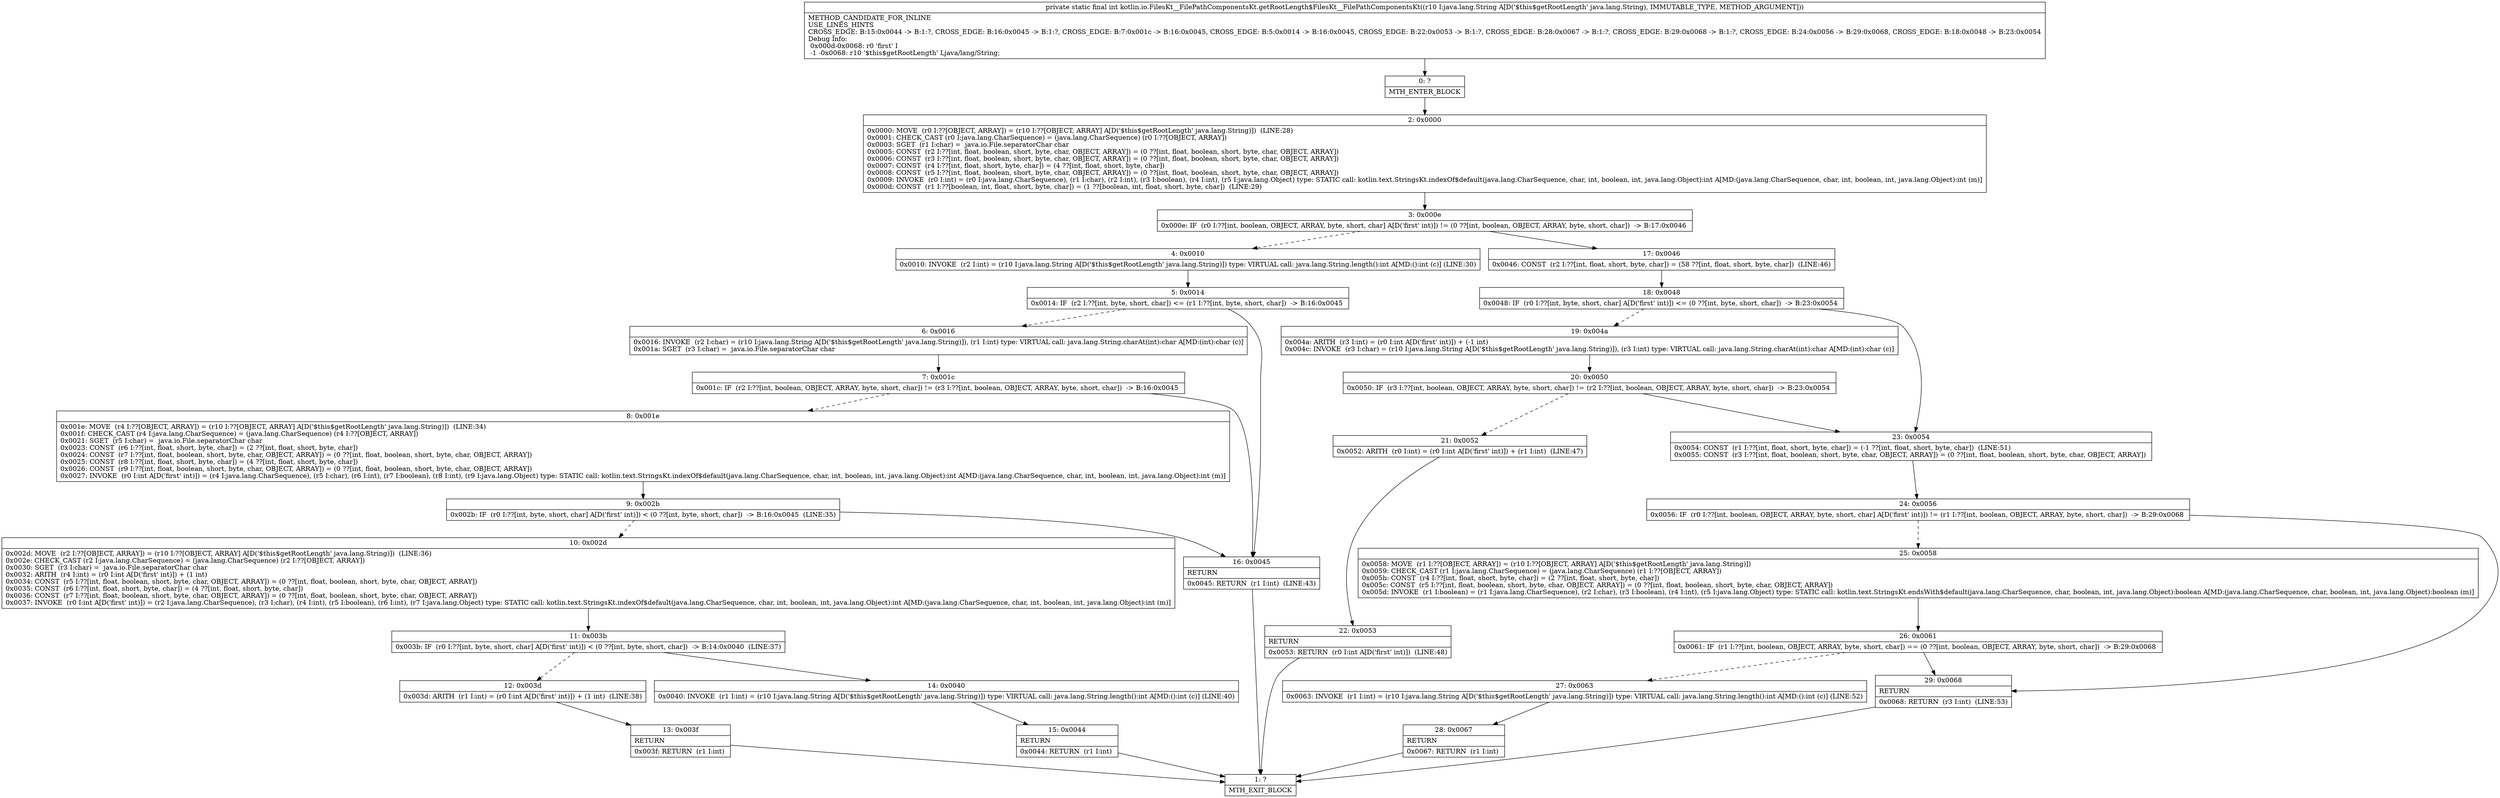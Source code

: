 digraph "CFG forkotlin.io.FilesKt__FilePathComponentsKt.getRootLength$FilesKt__FilePathComponentsKt(Ljava\/lang\/String;)I" {
Node_0 [shape=record,label="{0\:\ ?|MTH_ENTER_BLOCK\l}"];
Node_2 [shape=record,label="{2\:\ 0x0000|0x0000: MOVE  (r0 I:??[OBJECT, ARRAY]) = (r10 I:??[OBJECT, ARRAY] A[D('$this$getRootLength' java.lang.String)])  (LINE:28)\l0x0001: CHECK_CAST (r0 I:java.lang.CharSequence) = (java.lang.CharSequence) (r0 I:??[OBJECT, ARRAY]) \l0x0003: SGET  (r1 I:char) =  java.io.File.separatorChar char \l0x0005: CONST  (r2 I:??[int, float, boolean, short, byte, char, OBJECT, ARRAY]) = (0 ??[int, float, boolean, short, byte, char, OBJECT, ARRAY]) \l0x0006: CONST  (r3 I:??[int, float, boolean, short, byte, char, OBJECT, ARRAY]) = (0 ??[int, float, boolean, short, byte, char, OBJECT, ARRAY]) \l0x0007: CONST  (r4 I:??[int, float, short, byte, char]) = (4 ??[int, float, short, byte, char]) \l0x0008: CONST  (r5 I:??[int, float, boolean, short, byte, char, OBJECT, ARRAY]) = (0 ??[int, float, boolean, short, byte, char, OBJECT, ARRAY]) \l0x0009: INVOKE  (r0 I:int) = (r0 I:java.lang.CharSequence), (r1 I:char), (r2 I:int), (r3 I:boolean), (r4 I:int), (r5 I:java.lang.Object) type: STATIC call: kotlin.text.StringsKt.indexOf$default(java.lang.CharSequence, char, int, boolean, int, java.lang.Object):int A[MD:(java.lang.CharSequence, char, int, boolean, int, java.lang.Object):int (m)]\l0x000d: CONST  (r1 I:??[boolean, int, float, short, byte, char]) = (1 ??[boolean, int, float, short, byte, char])  (LINE:29)\l}"];
Node_3 [shape=record,label="{3\:\ 0x000e|0x000e: IF  (r0 I:??[int, boolean, OBJECT, ARRAY, byte, short, char] A[D('first' int)]) != (0 ??[int, boolean, OBJECT, ARRAY, byte, short, char])  \-\> B:17:0x0046 \l}"];
Node_4 [shape=record,label="{4\:\ 0x0010|0x0010: INVOKE  (r2 I:int) = (r10 I:java.lang.String A[D('$this$getRootLength' java.lang.String)]) type: VIRTUAL call: java.lang.String.length():int A[MD:():int (c)] (LINE:30)\l}"];
Node_5 [shape=record,label="{5\:\ 0x0014|0x0014: IF  (r2 I:??[int, byte, short, char]) \<= (r1 I:??[int, byte, short, char])  \-\> B:16:0x0045 \l}"];
Node_6 [shape=record,label="{6\:\ 0x0016|0x0016: INVOKE  (r2 I:char) = (r10 I:java.lang.String A[D('$this$getRootLength' java.lang.String)]), (r1 I:int) type: VIRTUAL call: java.lang.String.charAt(int):char A[MD:(int):char (c)]\l0x001a: SGET  (r3 I:char) =  java.io.File.separatorChar char \l}"];
Node_7 [shape=record,label="{7\:\ 0x001c|0x001c: IF  (r2 I:??[int, boolean, OBJECT, ARRAY, byte, short, char]) != (r3 I:??[int, boolean, OBJECT, ARRAY, byte, short, char])  \-\> B:16:0x0045 \l}"];
Node_8 [shape=record,label="{8\:\ 0x001e|0x001e: MOVE  (r4 I:??[OBJECT, ARRAY]) = (r10 I:??[OBJECT, ARRAY] A[D('$this$getRootLength' java.lang.String)])  (LINE:34)\l0x001f: CHECK_CAST (r4 I:java.lang.CharSequence) = (java.lang.CharSequence) (r4 I:??[OBJECT, ARRAY]) \l0x0021: SGET  (r5 I:char) =  java.io.File.separatorChar char \l0x0023: CONST  (r6 I:??[int, float, short, byte, char]) = (2 ??[int, float, short, byte, char]) \l0x0024: CONST  (r7 I:??[int, float, boolean, short, byte, char, OBJECT, ARRAY]) = (0 ??[int, float, boolean, short, byte, char, OBJECT, ARRAY]) \l0x0025: CONST  (r8 I:??[int, float, short, byte, char]) = (4 ??[int, float, short, byte, char]) \l0x0026: CONST  (r9 I:??[int, float, boolean, short, byte, char, OBJECT, ARRAY]) = (0 ??[int, float, boolean, short, byte, char, OBJECT, ARRAY]) \l0x0027: INVOKE  (r0 I:int A[D('first' int)]) = (r4 I:java.lang.CharSequence), (r5 I:char), (r6 I:int), (r7 I:boolean), (r8 I:int), (r9 I:java.lang.Object) type: STATIC call: kotlin.text.StringsKt.indexOf$default(java.lang.CharSequence, char, int, boolean, int, java.lang.Object):int A[MD:(java.lang.CharSequence, char, int, boolean, int, java.lang.Object):int (m)]\l}"];
Node_9 [shape=record,label="{9\:\ 0x002b|0x002b: IF  (r0 I:??[int, byte, short, char] A[D('first' int)]) \< (0 ??[int, byte, short, char])  \-\> B:16:0x0045  (LINE:35)\l}"];
Node_10 [shape=record,label="{10\:\ 0x002d|0x002d: MOVE  (r2 I:??[OBJECT, ARRAY]) = (r10 I:??[OBJECT, ARRAY] A[D('$this$getRootLength' java.lang.String)])  (LINE:36)\l0x002e: CHECK_CAST (r2 I:java.lang.CharSequence) = (java.lang.CharSequence) (r2 I:??[OBJECT, ARRAY]) \l0x0030: SGET  (r3 I:char) =  java.io.File.separatorChar char \l0x0032: ARITH  (r4 I:int) = (r0 I:int A[D('first' int)]) + (1 int) \l0x0034: CONST  (r5 I:??[int, float, boolean, short, byte, char, OBJECT, ARRAY]) = (0 ??[int, float, boolean, short, byte, char, OBJECT, ARRAY]) \l0x0035: CONST  (r6 I:??[int, float, short, byte, char]) = (4 ??[int, float, short, byte, char]) \l0x0036: CONST  (r7 I:??[int, float, boolean, short, byte, char, OBJECT, ARRAY]) = (0 ??[int, float, boolean, short, byte, char, OBJECT, ARRAY]) \l0x0037: INVOKE  (r0 I:int A[D('first' int)]) = (r2 I:java.lang.CharSequence), (r3 I:char), (r4 I:int), (r5 I:boolean), (r6 I:int), (r7 I:java.lang.Object) type: STATIC call: kotlin.text.StringsKt.indexOf$default(java.lang.CharSequence, char, int, boolean, int, java.lang.Object):int A[MD:(java.lang.CharSequence, char, int, boolean, int, java.lang.Object):int (m)]\l}"];
Node_11 [shape=record,label="{11\:\ 0x003b|0x003b: IF  (r0 I:??[int, byte, short, char] A[D('first' int)]) \< (0 ??[int, byte, short, char])  \-\> B:14:0x0040  (LINE:37)\l}"];
Node_12 [shape=record,label="{12\:\ 0x003d|0x003d: ARITH  (r1 I:int) = (r0 I:int A[D('first' int)]) + (1 int)  (LINE:38)\l}"];
Node_13 [shape=record,label="{13\:\ 0x003f|RETURN\l|0x003f: RETURN  (r1 I:int) \l}"];
Node_1 [shape=record,label="{1\:\ ?|MTH_EXIT_BLOCK\l}"];
Node_14 [shape=record,label="{14\:\ 0x0040|0x0040: INVOKE  (r1 I:int) = (r10 I:java.lang.String A[D('$this$getRootLength' java.lang.String)]) type: VIRTUAL call: java.lang.String.length():int A[MD:():int (c)] (LINE:40)\l}"];
Node_15 [shape=record,label="{15\:\ 0x0044|RETURN\l|0x0044: RETURN  (r1 I:int) \l}"];
Node_16 [shape=record,label="{16\:\ 0x0045|RETURN\l|0x0045: RETURN  (r1 I:int)  (LINE:43)\l}"];
Node_17 [shape=record,label="{17\:\ 0x0046|0x0046: CONST  (r2 I:??[int, float, short, byte, char]) = (58 ??[int, float, short, byte, char])  (LINE:46)\l}"];
Node_18 [shape=record,label="{18\:\ 0x0048|0x0048: IF  (r0 I:??[int, byte, short, char] A[D('first' int)]) \<= (0 ??[int, byte, short, char])  \-\> B:23:0x0054 \l}"];
Node_19 [shape=record,label="{19\:\ 0x004a|0x004a: ARITH  (r3 I:int) = (r0 I:int A[D('first' int)]) + (\-1 int) \l0x004c: INVOKE  (r3 I:char) = (r10 I:java.lang.String A[D('$this$getRootLength' java.lang.String)]), (r3 I:int) type: VIRTUAL call: java.lang.String.charAt(int):char A[MD:(int):char (c)]\l}"];
Node_20 [shape=record,label="{20\:\ 0x0050|0x0050: IF  (r3 I:??[int, boolean, OBJECT, ARRAY, byte, short, char]) != (r2 I:??[int, boolean, OBJECT, ARRAY, byte, short, char])  \-\> B:23:0x0054 \l}"];
Node_21 [shape=record,label="{21\:\ 0x0052|0x0052: ARITH  (r0 I:int) = (r0 I:int A[D('first' int)]) + (r1 I:int)  (LINE:47)\l}"];
Node_22 [shape=record,label="{22\:\ 0x0053|RETURN\l|0x0053: RETURN  (r0 I:int A[D('first' int)])  (LINE:48)\l}"];
Node_23 [shape=record,label="{23\:\ 0x0054|0x0054: CONST  (r1 I:??[int, float, short, byte, char]) = (\-1 ??[int, float, short, byte, char])  (LINE:51)\l0x0055: CONST  (r3 I:??[int, float, boolean, short, byte, char, OBJECT, ARRAY]) = (0 ??[int, float, boolean, short, byte, char, OBJECT, ARRAY]) \l}"];
Node_24 [shape=record,label="{24\:\ 0x0056|0x0056: IF  (r0 I:??[int, boolean, OBJECT, ARRAY, byte, short, char] A[D('first' int)]) != (r1 I:??[int, boolean, OBJECT, ARRAY, byte, short, char])  \-\> B:29:0x0068 \l}"];
Node_25 [shape=record,label="{25\:\ 0x0058|0x0058: MOVE  (r1 I:??[OBJECT, ARRAY]) = (r10 I:??[OBJECT, ARRAY] A[D('$this$getRootLength' java.lang.String)]) \l0x0059: CHECK_CAST (r1 I:java.lang.CharSequence) = (java.lang.CharSequence) (r1 I:??[OBJECT, ARRAY]) \l0x005b: CONST  (r4 I:??[int, float, short, byte, char]) = (2 ??[int, float, short, byte, char]) \l0x005c: CONST  (r5 I:??[int, float, boolean, short, byte, char, OBJECT, ARRAY]) = (0 ??[int, float, boolean, short, byte, char, OBJECT, ARRAY]) \l0x005d: INVOKE  (r1 I:boolean) = (r1 I:java.lang.CharSequence), (r2 I:char), (r3 I:boolean), (r4 I:int), (r5 I:java.lang.Object) type: STATIC call: kotlin.text.StringsKt.endsWith$default(java.lang.CharSequence, char, boolean, int, java.lang.Object):boolean A[MD:(java.lang.CharSequence, char, boolean, int, java.lang.Object):boolean (m)]\l}"];
Node_26 [shape=record,label="{26\:\ 0x0061|0x0061: IF  (r1 I:??[int, boolean, OBJECT, ARRAY, byte, short, char]) == (0 ??[int, boolean, OBJECT, ARRAY, byte, short, char])  \-\> B:29:0x0068 \l}"];
Node_27 [shape=record,label="{27\:\ 0x0063|0x0063: INVOKE  (r1 I:int) = (r10 I:java.lang.String A[D('$this$getRootLength' java.lang.String)]) type: VIRTUAL call: java.lang.String.length():int A[MD:():int (c)] (LINE:52)\l}"];
Node_28 [shape=record,label="{28\:\ 0x0067|RETURN\l|0x0067: RETURN  (r1 I:int) \l}"];
Node_29 [shape=record,label="{29\:\ 0x0068|RETURN\l|0x0068: RETURN  (r3 I:int)  (LINE:53)\l}"];
MethodNode[shape=record,label="{private static final int kotlin.io.FilesKt__FilePathComponentsKt.getRootLength$FilesKt__FilePathComponentsKt((r10 I:java.lang.String A[D('$this$getRootLength' java.lang.String), IMMUTABLE_TYPE, METHOD_ARGUMENT]))  | METHOD_CANDIDATE_FOR_INLINE\lUSE_LINES_HINTS\lCROSS_EDGE: B:15:0x0044 \-\> B:1:?, CROSS_EDGE: B:16:0x0045 \-\> B:1:?, CROSS_EDGE: B:7:0x001c \-\> B:16:0x0045, CROSS_EDGE: B:5:0x0014 \-\> B:16:0x0045, CROSS_EDGE: B:22:0x0053 \-\> B:1:?, CROSS_EDGE: B:28:0x0067 \-\> B:1:?, CROSS_EDGE: B:29:0x0068 \-\> B:1:?, CROSS_EDGE: B:24:0x0056 \-\> B:29:0x0068, CROSS_EDGE: B:18:0x0048 \-\> B:23:0x0054\lDebug Info:\l  0x000d\-0x0068: r0 'first' I\l  \-1 \-0x0068: r10 '$this$getRootLength' Ljava\/lang\/String;\l}"];
MethodNode -> Node_0;Node_0 -> Node_2;
Node_2 -> Node_3;
Node_3 -> Node_4[style=dashed];
Node_3 -> Node_17;
Node_4 -> Node_5;
Node_5 -> Node_6[style=dashed];
Node_5 -> Node_16;
Node_6 -> Node_7;
Node_7 -> Node_8[style=dashed];
Node_7 -> Node_16;
Node_8 -> Node_9;
Node_9 -> Node_10[style=dashed];
Node_9 -> Node_16;
Node_10 -> Node_11;
Node_11 -> Node_12[style=dashed];
Node_11 -> Node_14;
Node_12 -> Node_13;
Node_13 -> Node_1;
Node_14 -> Node_15;
Node_15 -> Node_1;
Node_16 -> Node_1;
Node_17 -> Node_18;
Node_18 -> Node_19[style=dashed];
Node_18 -> Node_23;
Node_19 -> Node_20;
Node_20 -> Node_21[style=dashed];
Node_20 -> Node_23;
Node_21 -> Node_22;
Node_22 -> Node_1;
Node_23 -> Node_24;
Node_24 -> Node_25[style=dashed];
Node_24 -> Node_29;
Node_25 -> Node_26;
Node_26 -> Node_27[style=dashed];
Node_26 -> Node_29;
Node_27 -> Node_28;
Node_28 -> Node_1;
Node_29 -> Node_1;
}

